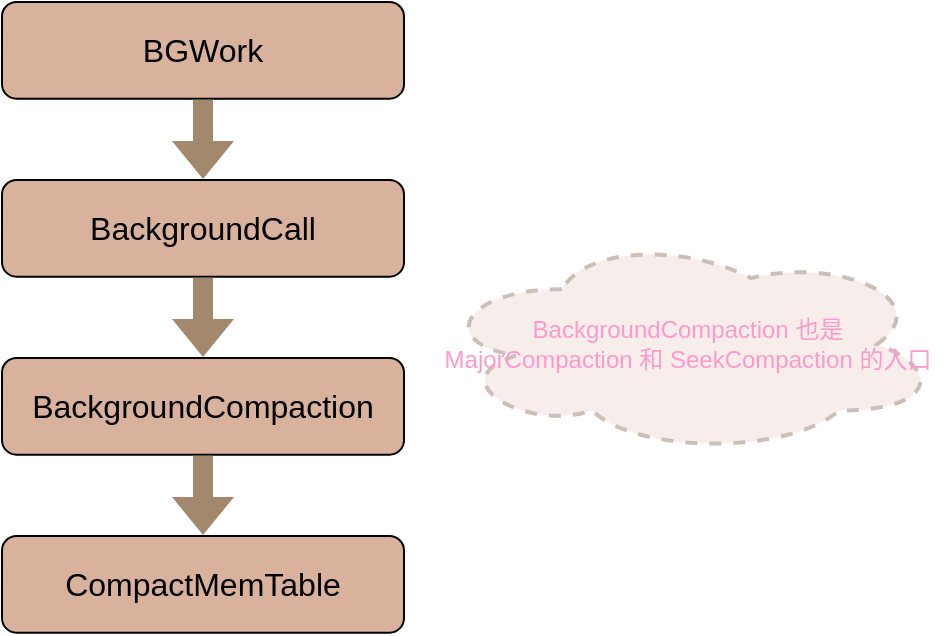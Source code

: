 <mxfile>
    <diagram id="YQEeyEsAXImCTdxHAv1M" name="第 1 页">
        <mxGraphModel dx="653" dy="643" grid="0" gridSize="10" guides="1" tooltips="1" connect="1" arrows="1" fold="1" page="1" pageScale="1" pageWidth="2339" pageHeight="3300" background="#ffffff" math="0" shadow="0">
            <root>
                <mxCell id="0"/>
                <mxCell id="1" parent="0"/>
                <mxCell id="426" value="BGWork" style="rounded=1;whiteSpace=wrap;html=1;fontSize=16;fillColor=#D8B29C;fontColor=default;labelBackgroundColor=none;container=0;strokeWidth=1;" vertex="1" parent="1">
                    <mxGeometry x="100" y="2012" width="201" height="48.32" as="geometry"/>
                </mxCell>
                <mxCell id="427" value="BackgroundCall" style="rounded=1;whiteSpace=wrap;html=1;fontSize=16;fillColor=#D8B29C;fontColor=default;labelBackgroundColor=none;container=0;strokeWidth=1;" vertex="1" parent="1">
                    <mxGeometry x="100" y="2101" width="201" height="48.32" as="geometry"/>
                </mxCell>
                <mxCell id="428" value="BackgroundCompaction" style="rounded=1;whiteSpace=wrap;html=1;fontSize=16;fillColor=#D8B29C;fontColor=default;labelBackgroundColor=none;container=0;strokeWidth=1;" vertex="1" parent="1">
                    <mxGeometry x="100" y="2190" width="201" height="48.32" as="geometry"/>
                </mxCell>
                <mxCell id="429" value="CompactMemTable" style="rounded=1;whiteSpace=wrap;html=1;fontSize=16;fillColor=#D8B29C;fontColor=default;labelBackgroundColor=none;container=0;strokeWidth=1;" vertex="1" parent="1">
                    <mxGeometry x="100" y="2279" width="201" height="48.32" as="geometry"/>
                </mxCell>
                <mxCell id="430" value="" style="shape=flexArrow;endArrow=classic;html=1;exitX=0.5;exitY=1;exitDx=0;exitDy=0;entryX=0.5;entryY=0;entryDx=0;entryDy=0;fillColor=#A2886D;strokeColor=none;" edge="1" parent="1" source="426" target="427">
                    <mxGeometry width="50" height="50" relative="1" as="geometry">
                        <mxPoint x="327" y="2123" as="sourcePoint"/>
                        <mxPoint x="377" y="2073" as="targetPoint"/>
                    </mxGeometry>
                </mxCell>
                <mxCell id="431" value="" style="shape=flexArrow;endArrow=classic;html=1;exitX=0.5;exitY=1;exitDx=0;exitDy=0;entryX=0.5;entryY=0;entryDx=0;entryDy=0;fillColor=#A2886D;strokeColor=none;" edge="1" parent="1" source="427" target="428">
                    <mxGeometry width="50" height="50" relative="1" as="geometry">
                        <mxPoint x="210.5" y="2070.32" as="sourcePoint"/>
                        <mxPoint x="210.5" y="2111" as="targetPoint"/>
                    </mxGeometry>
                </mxCell>
                <mxCell id="432" value="" style="shape=flexArrow;endArrow=classic;html=1;exitX=0.5;exitY=1;exitDx=0;exitDy=0;entryX=0.5;entryY=0;entryDx=0;entryDy=0;fillColor=#A2886D;strokeColor=none;" edge="1" parent="1" source="428" target="429">
                    <mxGeometry width="50" height="50" relative="1" as="geometry">
                        <mxPoint x="210.5" y="2159.32" as="sourcePoint"/>
                        <mxPoint x="210.5" y="2200" as="targetPoint"/>
                    </mxGeometry>
                </mxCell>
                <mxCell id="434" value="BackgroundCompaction 也是 MajorCompaction 和 SeekCompaction 的入口" style="ellipse;shape=cloud;whiteSpace=wrap;html=1;glass=0;dashed=1;strokeColor=#CAC0B7;strokeWidth=2;fontColor=#FF99CC;fillColor=#F7EDEB;gradientColor=none;" vertex="1" parent="1">
                    <mxGeometry x="317" y="2128" width="252" height="110.32" as="geometry"/>
                </mxCell>
            </root>
        </mxGraphModel>
    </diagram>
</mxfile>